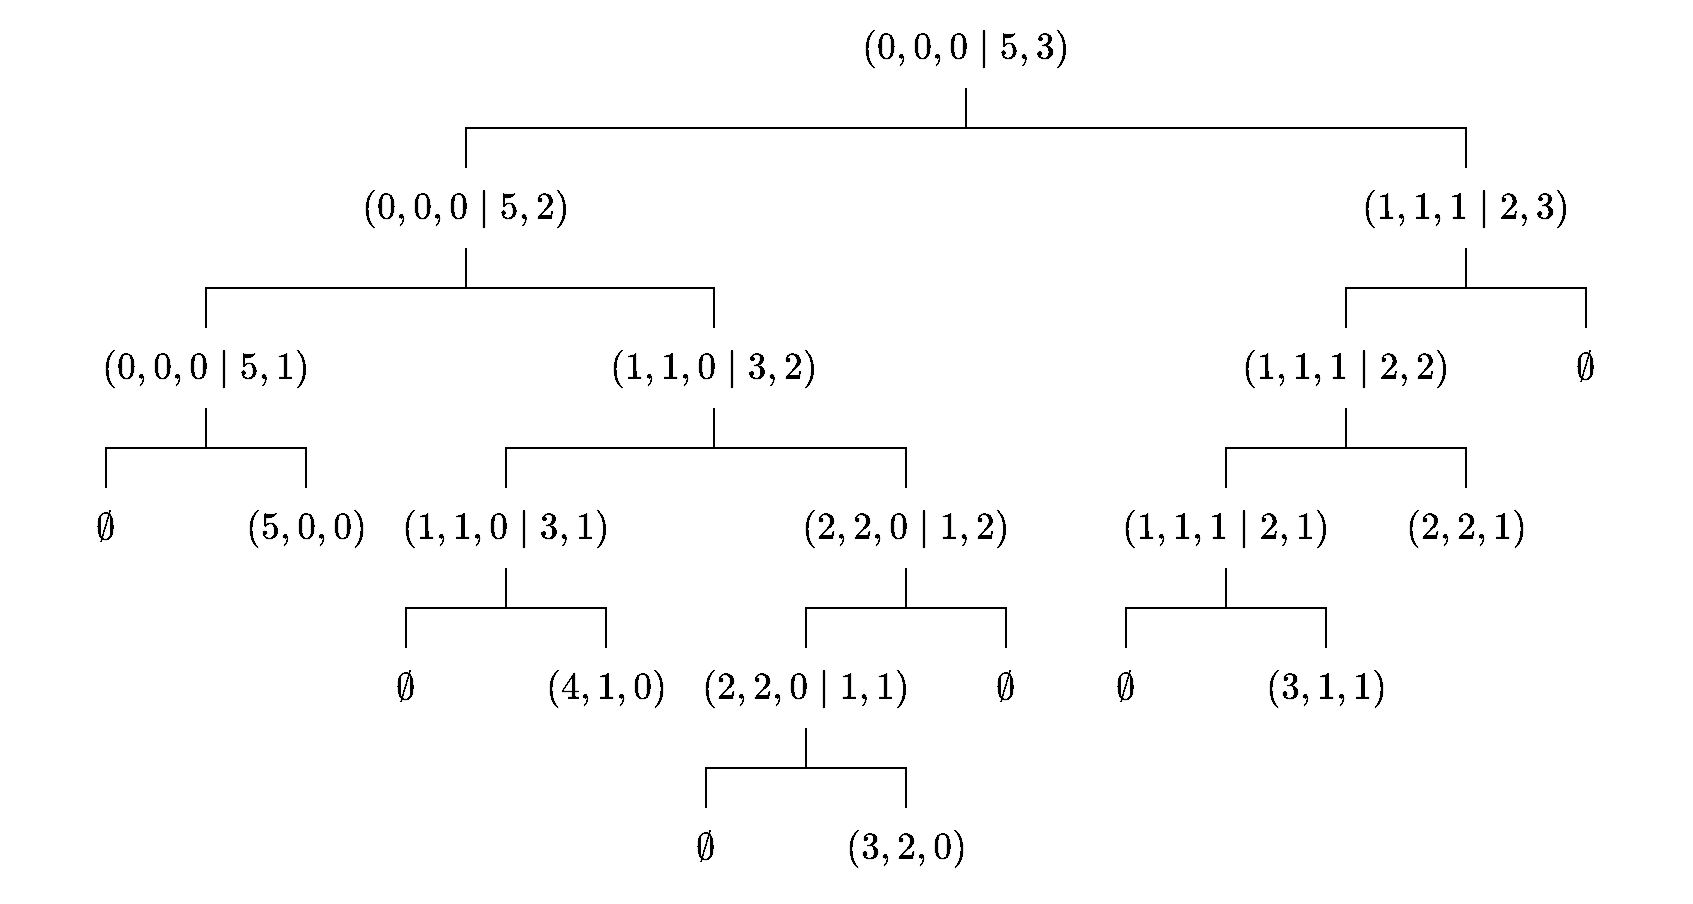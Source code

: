 <mxfile version="16.6.6" type="github">
  <diagram id="FYUdUs2pMshfwl30nbKF" name="Page-1">
    <mxGraphModel dx="946" dy="1789" grid="1" gridSize="10" guides="1" tooltips="1" connect="1" arrows="1" fold="1" page="1" pageScale="1" pageWidth="827" pageHeight="1169" math="1" shadow="0">
      <root>
        <mxCell id="0" />
        <mxCell id="1" parent="0" />
        <mxCell id="Vtmff6CBGw9fi_Gm5Duo-36" style="edgeStyle=orthogonalEdgeStyle;rounded=0;orthogonalLoop=1;jettySize=auto;html=1;exitX=0.5;exitY=1;exitDx=0;exitDy=0;entryX=0.5;entryY=0;entryDx=0;entryDy=0;fontFamily=Helvetica;fontSize=16;endArrow=none;endFill=0;strokeWidth=1;" edge="1" parent="1" source="Vtmff6CBGw9fi_Gm5Duo-2" target="Vtmff6CBGw9fi_Gm5Duo-4">
          <mxGeometry relative="1" as="geometry" />
        </mxCell>
        <mxCell id="Vtmff6CBGw9fi_Gm5Duo-37" style="edgeStyle=orthogonalEdgeStyle;rounded=0;orthogonalLoop=1;jettySize=auto;html=1;exitX=0.5;exitY=1;exitDx=0;exitDy=0;entryX=0.5;entryY=0;entryDx=0;entryDy=0;fontFamily=Helvetica;fontSize=16;endArrow=none;endFill=0;strokeWidth=1;" edge="1" parent="1" source="Vtmff6CBGw9fi_Gm5Duo-2" target="Vtmff6CBGw9fi_Gm5Duo-3">
          <mxGeometry relative="1" as="geometry" />
        </mxCell>
        <mxCell id="Vtmff6CBGw9fi_Gm5Duo-2" value="$$(0,0,0\textbf{ | }5,3)$$" style="text;html=1;align=center;verticalAlign=middle;whiteSpace=wrap;rounded=0;shadow=1;glass=0;labelBackgroundColor=none;labelBorderColor=none;fontFamily=Helvetica;fontSize=16;sketch=0;fillColor=none;gradientColor=none;strokeColor=none;" vertex="1" parent="1">
          <mxGeometry x="414" y="-1150" width="120" height="40" as="geometry" />
        </mxCell>
        <mxCell id="Vtmff6CBGw9fi_Gm5Duo-42" style="edgeStyle=orthogonalEdgeStyle;rounded=0;orthogonalLoop=1;jettySize=auto;html=1;exitX=0.5;exitY=1;exitDx=0;exitDy=0;entryX=0.5;entryY=0;entryDx=0;entryDy=0;fontFamily=Helvetica;fontSize=16;endArrow=none;endFill=0;strokeWidth=1;" edge="1" parent="1" source="Vtmff6CBGw9fi_Gm5Duo-3" target="Vtmff6CBGw9fi_Gm5Duo-5">
          <mxGeometry relative="1" as="geometry" />
        </mxCell>
        <mxCell id="Vtmff6CBGw9fi_Gm5Duo-43" style="edgeStyle=orthogonalEdgeStyle;rounded=0;orthogonalLoop=1;jettySize=auto;html=1;exitX=0.5;exitY=1;exitDx=0;exitDy=0;entryX=0.5;entryY=0;entryDx=0;entryDy=0;fontFamily=Helvetica;fontSize=16;endArrow=none;endFill=0;strokeWidth=1;" edge="1" parent="1" source="Vtmff6CBGw9fi_Gm5Duo-3" target="Vtmff6CBGw9fi_Gm5Duo-6">
          <mxGeometry relative="1" as="geometry" />
        </mxCell>
        <mxCell id="Vtmff6CBGw9fi_Gm5Duo-3" value="$$(0,0,0\textbf{ | }5,2)$$" style="text;html=1;strokeColor=none;fillColor=none;align=center;verticalAlign=middle;whiteSpace=wrap;rounded=0;shadow=1;glass=0;labelBackgroundColor=none;labelBorderColor=none;fontFamily=Helvetica;fontSize=16;" vertex="1" parent="1">
          <mxGeometry x="164" y="-1070" width="120" height="40" as="geometry" />
        </mxCell>
        <mxCell id="Vtmff6CBGw9fi_Gm5Duo-34" style="edgeStyle=orthogonalEdgeStyle;rounded=0;orthogonalLoop=1;jettySize=auto;html=1;exitX=0.5;exitY=1;exitDx=0;exitDy=0;entryX=0.5;entryY=0;entryDx=0;entryDy=0;fontFamily=Helvetica;fontSize=16;endArrow=none;endFill=0;strokeWidth=1;" edge="1" parent="1" source="Vtmff6CBGw9fi_Gm5Duo-4" target="Vtmff6CBGw9fi_Gm5Duo-21">
          <mxGeometry relative="1" as="geometry" />
        </mxCell>
        <mxCell id="Vtmff6CBGw9fi_Gm5Duo-35" style="edgeStyle=orthogonalEdgeStyle;rounded=0;orthogonalLoop=1;jettySize=auto;html=1;exitX=0.5;exitY=1;exitDx=0;exitDy=0;entryX=0.5;entryY=0;entryDx=0;entryDy=0;fontFamily=Helvetica;fontSize=16;endArrow=none;endFill=0;strokeWidth=1;" edge="1" parent="1" source="Vtmff6CBGw9fi_Gm5Duo-4" target="Vtmff6CBGw9fi_Gm5Duo-22">
          <mxGeometry relative="1" as="geometry" />
        </mxCell>
        <mxCell id="Vtmff6CBGw9fi_Gm5Duo-4" value="$$(1,1,1\textbf{ | }2,3)$$" style="text;html=1;strokeColor=none;fillColor=none;align=center;verticalAlign=middle;whiteSpace=wrap;rounded=0;shadow=1;glass=0;labelBackgroundColor=none;labelBorderColor=none;fontFamily=Helvetica;fontSize=16;" vertex="1" parent="1">
          <mxGeometry x="664" y="-1070" width="120" height="40" as="geometry" />
        </mxCell>
        <mxCell id="Vtmff6CBGw9fi_Gm5Duo-40" style="edgeStyle=orthogonalEdgeStyle;rounded=0;orthogonalLoop=1;jettySize=auto;html=1;exitX=0.5;exitY=1;exitDx=0;exitDy=0;entryX=0.5;entryY=0;entryDx=0;entryDy=0;fontFamily=Helvetica;fontSize=16;endArrow=none;endFill=0;strokeWidth=1;" edge="1" parent="1" source="Vtmff6CBGw9fi_Gm5Duo-5" target="Vtmff6CBGw9fi_Gm5Duo-8">
          <mxGeometry relative="1" as="geometry" />
        </mxCell>
        <mxCell id="Vtmff6CBGw9fi_Gm5Duo-41" style="edgeStyle=orthogonalEdgeStyle;rounded=0;orthogonalLoop=1;jettySize=auto;html=1;exitX=0.5;exitY=1;exitDx=0;exitDy=0;entryX=0.5;entryY=0;entryDx=0;entryDy=0;fontFamily=Helvetica;fontSize=16;endArrow=none;endFill=0;strokeWidth=1;" edge="1" parent="1" source="Vtmff6CBGw9fi_Gm5Duo-5" target="Vtmff6CBGw9fi_Gm5Duo-7">
          <mxGeometry relative="1" as="geometry" />
        </mxCell>
        <mxCell id="Vtmff6CBGw9fi_Gm5Duo-5" value="$$(0,0,0\textbf{ | }5,1)$$" style="text;html=1;strokeColor=none;fillColor=none;align=center;verticalAlign=middle;whiteSpace=wrap;rounded=0;shadow=1;glass=0;labelBackgroundColor=none;labelBorderColor=none;fontFamily=Helvetica;fontSize=16;" vertex="1" parent="1">
          <mxGeometry x="34" y="-990" width="120" height="40" as="geometry" />
        </mxCell>
        <mxCell id="Vtmff6CBGw9fi_Gm5Duo-38" style="edgeStyle=orthogonalEdgeStyle;rounded=0;orthogonalLoop=1;jettySize=auto;html=1;exitX=0.5;exitY=1;exitDx=0;exitDy=0;entryX=0.5;entryY=0;entryDx=0;entryDy=0;fontFamily=Helvetica;fontSize=16;endArrow=none;endFill=0;strokeWidth=1;" edge="1" parent="1" source="Vtmff6CBGw9fi_Gm5Duo-6" target="Vtmff6CBGw9fi_Gm5Duo-9">
          <mxGeometry relative="1" as="geometry" />
        </mxCell>
        <mxCell id="Vtmff6CBGw9fi_Gm5Duo-39" style="edgeStyle=orthogonalEdgeStyle;rounded=0;orthogonalLoop=1;jettySize=auto;html=1;exitX=0.5;exitY=1;exitDx=0;exitDy=0;entryX=0.5;entryY=0;entryDx=0;entryDy=0;fontFamily=Helvetica;fontSize=16;endArrow=none;endFill=0;strokeWidth=1;" edge="1" parent="1" source="Vtmff6CBGw9fi_Gm5Duo-6" target="Vtmff6CBGw9fi_Gm5Duo-10">
          <mxGeometry relative="1" as="geometry" />
        </mxCell>
        <mxCell id="Vtmff6CBGw9fi_Gm5Duo-6" value="$$(1,1,0\textbf{ | }3,2)$$" style="text;html=1;strokeColor=none;fillColor=none;align=center;verticalAlign=middle;whiteSpace=wrap;rounded=0;shadow=1;glass=0;labelBackgroundColor=none;labelBorderColor=none;fontFamily=Helvetica;fontSize=16;" vertex="1" parent="1">
          <mxGeometry x="288" y="-990" width="120" height="40" as="geometry" />
        </mxCell>
        <mxCell id="Vtmff6CBGw9fi_Gm5Duo-7" value="$$\emptyset$$" style="text;html=1;strokeColor=none;fillColor=none;align=center;verticalAlign=middle;whiteSpace=wrap;rounded=0;shadow=1;glass=0;labelBackgroundColor=none;labelBorderColor=none;fontFamily=Helvetica;fontSize=16;" vertex="1" parent="1">
          <mxGeometry x="14" y="-910" width="60" height="40" as="geometry" />
        </mxCell>
        <mxCell id="Vtmff6CBGw9fi_Gm5Duo-8" value="$$(5,0,0)$$" style="text;html=1;strokeColor=none;fillColor=none;align=center;verticalAlign=middle;whiteSpace=wrap;rounded=0;shadow=1;glass=0;labelBackgroundColor=none;labelBorderColor=none;fontFamily=Helvetica;fontSize=16;" vertex="1" parent="1">
          <mxGeometry x="104" y="-910" width="80" height="40" as="geometry" />
        </mxCell>
        <mxCell id="Vtmff6CBGw9fi_Gm5Duo-23" style="edgeStyle=orthogonalEdgeStyle;rounded=0;orthogonalLoop=1;jettySize=auto;html=1;exitX=0.5;exitY=1;exitDx=0;exitDy=0;entryX=0.5;entryY=0;entryDx=0;entryDy=0;fontFamily=Helvetica;fontSize=16;endArrow=none;endFill=0;strokeWidth=1;" edge="1" parent="1" source="Vtmff6CBGw9fi_Gm5Duo-9" target="Vtmff6CBGw9fi_Gm5Duo-11">
          <mxGeometry relative="1" as="geometry" />
        </mxCell>
        <mxCell id="Vtmff6CBGw9fi_Gm5Duo-24" style="edgeStyle=orthogonalEdgeStyle;rounded=0;orthogonalLoop=1;jettySize=auto;html=1;exitX=0.5;exitY=1;exitDx=0;exitDy=0;entryX=0.5;entryY=0;entryDx=0;entryDy=0;fontFamily=Helvetica;fontSize=16;endArrow=none;endFill=0;strokeWidth=1;" edge="1" parent="1" source="Vtmff6CBGw9fi_Gm5Duo-9" target="Vtmff6CBGw9fi_Gm5Duo-12">
          <mxGeometry relative="1" as="geometry" />
        </mxCell>
        <mxCell id="Vtmff6CBGw9fi_Gm5Duo-9" value="$$(1,1,0\textbf{ | }3,1)$$" style="text;html=1;strokeColor=none;fillColor=none;align=center;verticalAlign=middle;whiteSpace=wrap;rounded=0;shadow=1;glass=0;labelBackgroundColor=none;labelBorderColor=none;fontFamily=Helvetica;fontSize=16;" vertex="1" parent="1">
          <mxGeometry x="184" y="-910" width="120" height="40" as="geometry" />
        </mxCell>
        <mxCell id="Vtmff6CBGw9fi_Gm5Duo-28" style="edgeStyle=orthogonalEdgeStyle;rounded=0;orthogonalLoop=1;jettySize=auto;html=1;exitX=0.5;exitY=1;exitDx=0;exitDy=0;entryX=0.5;entryY=0;entryDx=0;entryDy=0;fontFamily=Helvetica;fontSize=16;endArrow=none;endFill=0;strokeWidth=1;" edge="1" parent="1" source="Vtmff6CBGw9fi_Gm5Duo-10" target="Vtmff6CBGw9fi_Gm5Duo-13">
          <mxGeometry relative="1" as="geometry" />
        </mxCell>
        <mxCell id="Vtmff6CBGw9fi_Gm5Duo-29" style="edgeStyle=orthogonalEdgeStyle;rounded=0;orthogonalLoop=1;jettySize=auto;html=1;exitX=0.5;exitY=1;exitDx=0;exitDy=0;entryX=0.5;entryY=0;entryDx=0;entryDy=0;fontFamily=Helvetica;fontSize=16;endArrow=none;endFill=0;strokeWidth=1;" edge="1" parent="1" source="Vtmff6CBGw9fi_Gm5Duo-10" target="Vtmff6CBGw9fi_Gm5Duo-16">
          <mxGeometry relative="1" as="geometry" />
        </mxCell>
        <mxCell id="Vtmff6CBGw9fi_Gm5Duo-10" value="$$(2,2,0\textbf{ | }1,2)$$" style="text;html=1;strokeColor=none;fillColor=none;align=center;verticalAlign=middle;whiteSpace=wrap;rounded=0;shadow=1;glass=0;labelBackgroundColor=none;labelBorderColor=none;fontFamily=Helvetica;fontSize=16;" vertex="1" parent="1">
          <mxGeometry x="384" y="-910" width="120" height="40" as="geometry" />
        </mxCell>
        <mxCell id="Vtmff6CBGw9fi_Gm5Duo-11" value="$$\emptyset$$" style="text;html=1;strokeColor=none;fillColor=none;align=center;verticalAlign=middle;whiteSpace=wrap;rounded=0;shadow=1;glass=0;labelBackgroundColor=none;labelBorderColor=none;fontFamily=Helvetica;fontSize=16;" vertex="1" parent="1">
          <mxGeometry x="164" y="-830" width="60" height="40" as="geometry" />
        </mxCell>
        <mxCell id="Vtmff6CBGw9fi_Gm5Duo-12" value="$$(4,1,0)$$" style="text;html=1;strokeColor=none;fillColor=none;align=center;verticalAlign=middle;whiteSpace=wrap;rounded=0;shadow=1;glass=0;labelBackgroundColor=none;labelBorderColor=none;fontFamily=Helvetica;fontSize=16;" vertex="1" parent="1">
          <mxGeometry x="254" y="-830" width="80" height="40" as="geometry" />
        </mxCell>
        <mxCell id="Vtmff6CBGw9fi_Gm5Duo-25" style="edgeStyle=orthogonalEdgeStyle;rounded=0;orthogonalLoop=1;jettySize=auto;html=1;exitX=0.5;exitY=1;exitDx=0;exitDy=0;entryX=0.5;entryY=0;entryDx=0;entryDy=0;fontFamily=Helvetica;fontSize=16;endArrow=none;endFill=0;strokeWidth=1;" edge="1" parent="1" source="Vtmff6CBGw9fi_Gm5Duo-13" target="Vtmff6CBGw9fi_Gm5Duo-14">
          <mxGeometry relative="1" as="geometry" />
        </mxCell>
        <mxCell id="Vtmff6CBGw9fi_Gm5Duo-27" style="edgeStyle=orthogonalEdgeStyle;rounded=0;orthogonalLoop=1;jettySize=auto;html=1;exitX=0.5;exitY=1;exitDx=0;exitDy=0;entryX=0.5;entryY=0;entryDx=0;entryDy=0;fontFamily=Helvetica;fontSize=16;endArrow=none;endFill=0;strokeWidth=1;" edge="1" parent="1" source="Vtmff6CBGw9fi_Gm5Duo-13" target="Vtmff6CBGw9fi_Gm5Duo-15">
          <mxGeometry relative="1" as="geometry" />
        </mxCell>
        <mxCell id="Vtmff6CBGw9fi_Gm5Duo-13" value="$$(2,2,0\textbf{ | }1,1)$$" style="text;html=1;strokeColor=none;fillColor=none;align=center;verticalAlign=middle;whiteSpace=wrap;rounded=0;shadow=1;glass=0;labelBackgroundColor=none;labelBorderColor=none;fontFamily=Helvetica;fontSize=16;" vertex="1" parent="1">
          <mxGeometry x="334" y="-830" width="120" height="40" as="geometry" />
        </mxCell>
        <mxCell id="Vtmff6CBGw9fi_Gm5Duo-14" value="$$\emptyset$$" style="text;html=1;strokeColor=none;fillColor=none;align=center;verticalAlign=middle;whiteSpace=wrap;rounded=0;shadow=1;glass=0;labelBackgroundColor=none;labelBorderColor=none;fontFamily=Helvetica;fontSize=16;" vertex="1" parent="1">
          <mxGeometry x="314" y="-750" width="60" height="40" as="geometry" />
        </mxCell>
        <mxCell id="Vtmff6CBGw9fi_Gm5Duo-15" value="$$(3,2,0)$$" style="text;html=1;strokeColor=none;fillColor=none;align=center;verticalAlign=middle;whiteSpace=wrap;rounded=0;shadow=1;glass=0;labelBackgroundColor=none;labelBorderColor=none;fontFamily=Helvetica;fontSize=16;" vertex="1" parent="1">
          <mxGeometry x="404" y="-750" width="80" height="40" as="geometry" />
        </mxCell>
        <mxCell id="Vtmff6CBGw9fi_Gm5Duo-16" value="$$\emptyset$$" style="text;html=1;strokeColor=none;fillColor=none;align=center;verticalAlign=middle;whiteSpace=wrap;rounded=0;shadow=1;glass=0;labelBackgroundColor=none;labelBorderColor=none;fontFamily=Helvetica;fontSize=16;" vertex="1" parent="1">
          <mxGeometry x="464" y="-830" width="60" height="40" as="geometry" />
        </mxCell>
        <mxCell id="Vtmff6CBGw9fi_Gm5Duo-17" value="$$\emptyset$$" style="text;html=1;strokeColor=none;fillColor=none;align=center;verticalAlign=middle;whiteSpace=wrap;rounded=0;shadow=1;glass=0;labelBackgroundColor=none;labelBorderColor=none;fontFamily=Helvetica;fontSize=16;" vertex="1" parent="1">
          <mxGeometry x="524" y="-830" width="60" height="40" as="geometry" />
        </mxCell>
        <mxCell id="Vtmff6CBGw9fi_Gm5Duo-18" value="$$(3,1,1)$$" style="text;html=1;strokeColor=none;fillColor=none;align=center;verticalAlign=middle;whiteSpace=wrap;rounded=0;shadow=1;glass=0;labelBackgroundColor=none;labelBorderColor=none;fontFamily=Helvetica;fontSize=16;" vertex="1" parent="1">
          <mxGeometry x="614" y="-830" width="80" height="40" as="geometry" />
        </mxCell>
        <mxCell id="Vtmff6CBGw9fi_Gm5Duo-30" style="edgeStyle=orthogonalEdgeStyle;rounded=0;orthogonalLoop=1;jettySize=auto;html=1;exitX=0.5;exitY=1;exitDx=0;exitDy=0;entryX=0.5;entryY=0;entryDx=0;entryDy=0;fontFamily=Helvetica;fontSize=16;endArrow=none;endFill=0;strokeWidth=1;" edge="1" parent="1" source="Vtmff6CBGw9fi_Gm5Duo-19" target="Vtmff6CBGw9fi_Gm5Duo-17">
          <mxGeometry relative="1" as="geometry" />
        </mxCell>
        <mxCell id="Vtmff6CBGw9fi_Gm5Duo-31" style="edgeStyle=orthogonalEdgeStyle;rounded=0;orthogonalLoop=1;jettySize=auto;html=1;exitX=0.5;exitY=1;exitDx=0;exitDy=0;entryX=0.5;entryY=0;entryDx=0;entryDy=0;fontFamily=Helvetica;fontSize=16;endArrow=none;endFill=0;strokeWidth=1;" edge="1" parent="1" source="Vtmff6CBGw9fi_Gm5Duo-19" target="Vtmff6CBGw9fi_Gm5Duo-18">
          <mxGeometry relative="1" as="geometry" />
        </mxCell>
        <mxCell id="Vtmff6CBGw9fi_Gm5Duo-19" value="$$(1,1,1\textbf{ | }2,1)$$" style="text;html=1;strokeColor=none;fillColor=none;align=center;verticalAlign=middle;whiteSpace=wrap;rounded=0;shadow=1;glass=0;labelBackgroundColor=none;labelBorderColor=none;fontFamily=Helvetica;fontSize=16;" vertex="1" parent="1">
          <mxGeometry x="544" y="-910" width="120" height="40" as="geometry" />
        </mxCell>
        <mxCell id="Vtmff6CBGw9fi_Gm5Duo-20" value="$$(2,2,1)$$" style="text;html=1;strokeColor=none;fillColor=none;align=center;verticalAlign=middle;whiteSpace=wrap;rounded=0;shadow=1;glass=0;labelBackgroundColor=none;labelBorderColor=none;fontFamily=Helvetica;fontSize=16;" vertex="1" parent="1">
          <mxGeometry x="684" y="-910" width="80" height="40" as="geometry" />
        </mxCell>
        <mxCell id="Vtmff6CBGw9fi_Gm5Duo-32" style="edgeStyle=orthogonalEdgeStyle;rounded=0;orthogonalLoop=1;jettySize=auto;html=1;exitX=0.5;exitY=1;exitDx=0;exitDy=0;entryX=0.5;entryY=0;entryDx=0;entryDy=0;fontFamily=Helvetica;fontSize=16;endArrow=none;endFill=0;strokeWidth=1;" edge="1" parent="1" source="Vtmff6CBGw9fi_Gm5Duo-21" target="Vtmff6CBGw9fi_Gm5Duo-19">
          <mxGeometry relative="1" as="geometry" />
        </mxCell>
        <mxCell id="Vtmff6CBGw9fi_Gm5Duo-33" style="edgeStyle=orthogonalEdgeStyle;rounded=0;orthogonalLoop=1;jettySize=auto;html=1;exitX=0.5;exitY=1;exitDx=0;exitDy=0;entryX=0.5;entryY=0;entryDx=0;entryDy=0;fontFamily=Helvetica;fontSize=16;endArrow=none;endFill=0;strokeWidth=1;" edge="1" parent="1" source="Vtmff6CBGw9fi_Gm5Duo-21" target="Vtmff6CBGw9fi_Gm5Duo-20">
          <mxGeometry relative="1" as="geometry" />
        </mxCell>
        <mxCell id="Vtmff6CBGw9fi_Gm5Duo-21" value="$$(1,1,1\textbf{ | }2,2)$$" style="text;html=1;strokeColor=none;fillColor=none;align=center;verticalAlign=middle;whiteSpace=wrap;rounded=0;shadow=1;glass=0;labelBackgroundColor=none;labelBorderColor=none;fontFamily=Helvetica;fontSize=16;" vertex="1" parent="1">
          <mxGeometry x="604" y="-990" width="120" height="40" as="geometry" />
        </mxCell>
        <mxCell id="Vtmff6CBGw9fi_Gm5Duo-22" value="$$\emptyset$$" style="text;html=1;strokeColor=none;fillColor=none;align=center;verticalAlign=middle;whiteSpace=wrap;rounded=0;shadow=1;glass=0;labelBackgroundColor=none;labelBorderColor=none;fontFamily=Helvetica;fontSize=16;" vertex="1" parent="1">
          <mxGeometry x="754" y="-990" width="60" height="40" as="geometry" />
        </mxCell>
      </root>
    </mxGraphModel>
  </diagram>
</mxfile>

